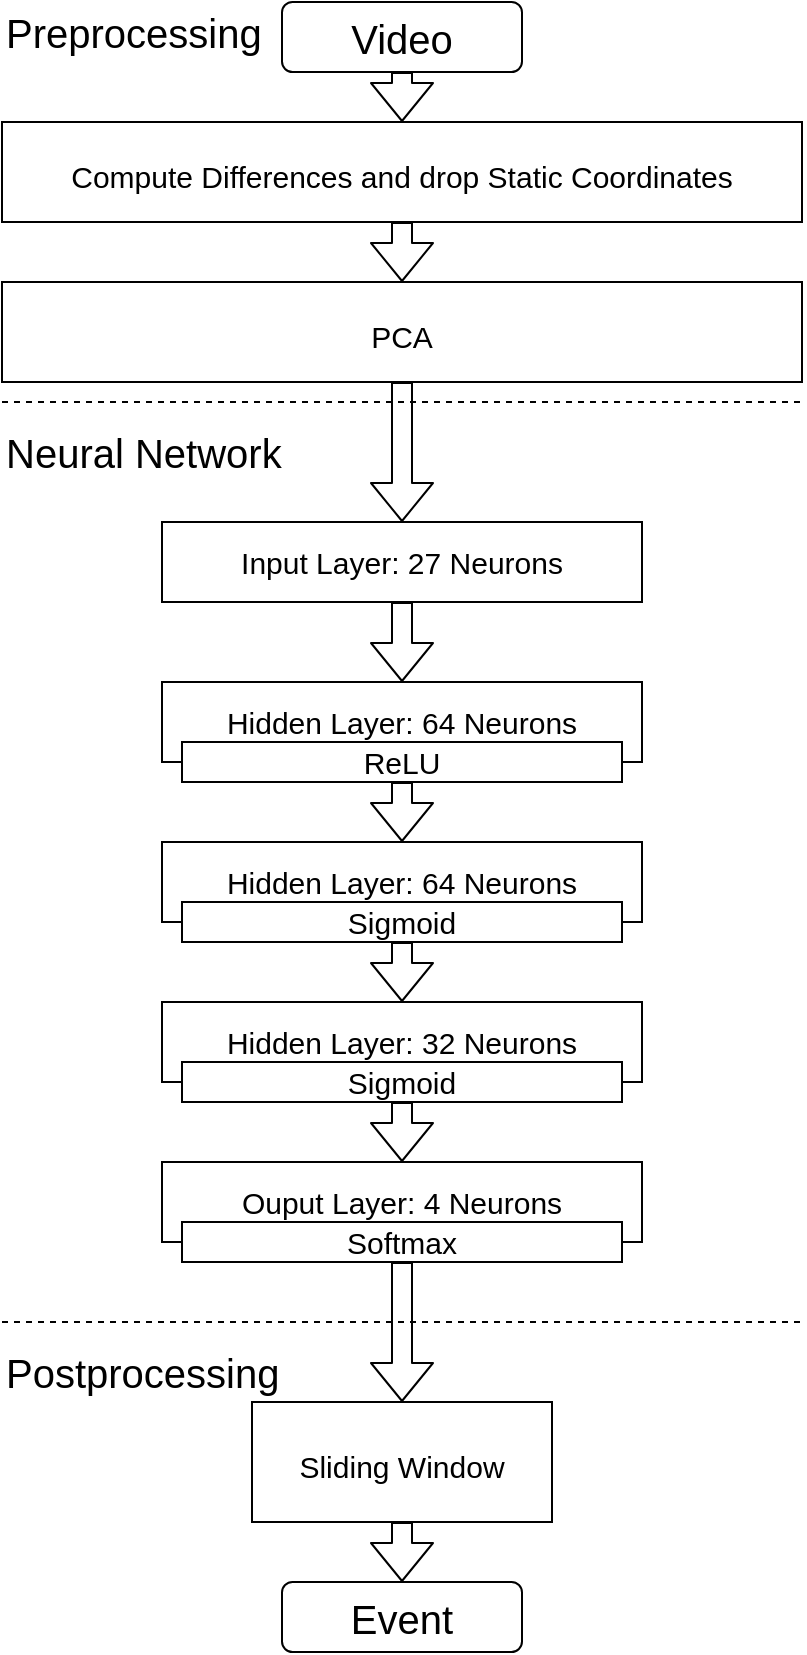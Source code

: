 <mxfile version="17.2.4"><diagram id="fdzqgcDXt7u4eTnAlkU-" name="Page-1"><mxGraphModel dx="1038" dy="536" grid="1" gridSize="10" guides="1" tooltips="1" connect="1" arrows="1" fold="1" page="1" pageScale="1" pageWidth="827" pageHeight="1169" math="0" shadow="0"><root><mxCell id="0"/><mxCell id="1" parent="0"/><mxCell id="Rn6eDhSczW2G0Du7scqo-4" value="&lt;font style=&quot;font-size: 15px&quot;&gt;Hidden Layer: 64 Neurons&lt;/font&gt;" style="rounded=0;whiteSpace=wrap;html=1;rotation=0;" vertex="1" parent="1"><mxGeometry x="320" y="340" width="240" height="40" as="geometry"/></mxCell><mxCell id="Rn6eDhSczW2G0Du7scqo-6" value="&lt;font style=&quot;font-size: 15px&quot;&gt;Input Layer: 27 Neurons&lt;/font&gt;" style="rounded=0;whiteSpace=wrap;html=1;rotation=0;" vertex="1" parent="1"><mxGeometry x="320" y="260" width="240" height="40" as="geometry"/></mxCell><mxCell id="Rn6eDhSczW2G0Du7scqo-7" value="&lt;font style=&quot;font-size: 15px&quot;&gt;Hidden Layer: 64 Neurons&lt;/font&gt;" style="rounded=0;whiteSpace=wrap;html=1;rotation=0;" vertex="1" parent="1"><mxGeometry x="320" y="420" width="240" height="40" as="geometry"/></mxCell><mxCell id="Rn6eDhSczW2G0Du7scqo-8" value="&lt;font style=&quot;font-size: 15px&quot;&gt;Hidden Layer: 32 Neurons&lt;/font&gt;" style="rounded=0;whiteSpace=wrap;html=1;rotation=0;" vertex="1" parent="1"><mxGeometry x="320" y="500" width="240" height="40" as="geometry"/></mxCell><mxCell id="Rn6eDhSczW2G0Du7scqo-9" value="" style="endArrow=none;dashed=1;html=1;rounded=1;" edge="1" parent="1"><mxGeometry width="50" height="50" relative="1" as="geometry"><mxPoint x="240" y="200" as="sourcePoint"/><mxPoint x="640" y="200" as="targetPoint"/></mxGeometry></mxCell><mxCell id="Rn6eDhSczW2G0Du7scqo-10" value="&lt;font style=&quot;font-size: 15px&quot;&gt;Ouput Layer: 4 Neurons&lt;/font&gt;" style="rounded=0;whiteSpace=wrap;html=1;rotation=0;" vertex="1" parent="1"><mxGeometry x="320" y="580" width="240" height="40" as="geometry"/></mxCell><mxCell id="Rn6eDhSczW2G0Du7scqo-12" value="&lt;font style=&quot;font-size: 15px&quot;&gt;ReLU&lt;/font&gt;" style="rounded=0;whiteSpace=wrap;html=1;" vertex="1" parent="1"><mxGeometry x="330" y="370" width="220" height="20" as="geometry"/></mxCell><mxCell id="Rn6eDhSczW2G0Du7scqo-13" value="&lt;font style=&quot;font-size: 15px&quot;&gt;Sigmoid&lt;/font&gt;" style="rounded=0;whiteSpace=wrap;html=1;" vertex="1" parent="1"><mxGeometry x="330" y="450" width="220" height="20" as="geometry"/></mxCell><mxCell id="Rn6eDhSczW2G0Du7scqo-14" value="&lt;font style=&quot;font-size: 15px&quot;&gt;Sigmoid&lt;/font&gt;" style="rounded=0;whiteSpace=wrap;html=1;" vertex="1" parent="1"><mxGeometry x="330" y="530" width="220" height="20" as="geometry"/></mxCell><mxCell id="Rn6eDhSczW2G0Du7scqo-15" value="&lt;font style=&quot;font-size: 15px&quot;&gt;Softmax&lt;/font&gt;" style="rounded=0;whiteSpace=wrap;html=1;" vertex="1" parent="1"><mxGeometry x="330" y="610" width="220" height="20" as="geometry"/></mxCell><mxCell id="Rn6eDhSczW2G0Du7scqo-16" value="&lt;div align=&quot;left&quot;&gt;&lt;font style=&quot;font-size: 20px&quot;&gt;Neural Network&lt;/font&gt;&lt;/div&gt;" style="text;html=1;strokeColor=none;fillColor=none;align=left;verticalAlign=middle;whiteSpace=wrap;rounded=0;" vertex="1" parent="1"><mxGeometry x="240" y="210" width="150" height="30" as="geometry"/></mxCell><mxCell id="Rn6eDhSczW2G0Du7scqo-18" value="&lt;div align=&quot;left&quot;&gt;&lt;font style=&quot;font-size: 20px&quot;&gt;Preprocessing&lt;/font&gt;&lt;/div&gt;" style="text;html=1;strokeColor=none;fillColor=none;align=left;verticalAlign=middle;whiteSpace=wrap;rounded=0;" vertex="1" parent="1"><mxGeometry x="240" width="150" height="30" as="geometry"/></mxCell><mxCell id="Rn6eDhSczW2G0Du7scqo-19" value="" style="shape=flexArrow;endArrow=classic;html=1;rounded=1;fontSize=20;entryX=0.5;entryY=0;entryDx=0;entryDy=0;exitX=0.5;exitY=1;exitDx=0;exitDy=0;" edge="1" parent="1" source="Rn6eDhSczW2G0Du7scqo-6" target="Rn6eDhSczW2G0Du7scqo-4"><mxGeometry width="50" height="50" relative="1" as="geometry"><mxPoint x="560" y="365" as="sourcePoint"/><mxPoint x="610" y="315" as="targetPoint"/></mxGeometry></mxCell><mxCell id="Rn6eDhSczW2G0Du7scqo-20" value="" style="shape=flexArrow;endArrow=classic;html=1;rounded=1;fontSize=20;exitX=0.5;exitY=1;exitDx=0;exitDy=0;" edge="1" parent="1" source="Rn6eDhSczW2G0Du7scqo-12" target="Rn6eDhSczW2G0Du7scqo-7"><mxGeometry width="50" height="50" relative="1" as="geometry"><mxPoint x="660" y="410" as="sourcePoint"/><mxPoint x="660" y="450" as="targetPoint"/></mxGeometry></mxCell><mxCell id="Rn6eDhSczW2G0Du7scqo-21" value="" style="shape=flexArrow;endArrow=classic;html=1;rounded=1;fontSize=20;exitX=0.5;exitY=1;exitDx=0;exitDy=0;entryX=0.5;entryY=0;entryDx=0;entryDy=0;" edge="1" parent="1" source="Rn6eDhSczW2G0Du7scqo-13" target="Rn6eDhSczW2G0Du7scqo-8"><mxGeometry width="50" height="50" relative="1" as="geometry"><mxPoint x="450" y="400" as="sourcePoint"/><mxPoint x="450" y="430" as="targetPoint"/></mxGeometry></mxCell><mxCell id="Rn6eDhSczW2G0Du7scqo-22" value="" style="shape=flexArrow;endArrow=classic;html=1;rounded=1;fontSize=20;exitX=0.5;exitY=1;exitDx=0;exitDy=0;entryX=0.5;entryY=0;entryDx=0;entryDy=0;" edge="1" parent="1" source="Rn6eDhSczW2G0Du7scqo-14" target="Rn6eDhSczW2G0Du7scqo-10"><mxGeometry width="50" height="50" relative="1" as="geometry"><mxPoint x="520" y="555" as="sourcePoint"/><mxPoint x="690" y="585" as="targetPoint"/></mxGeometry></mxCell><mxCell id="Rn6eDhSczW2G0Du7scqo-24" value="Video" style="rounded=1;whiteSpace=wrap;html=1;fontSize=20;" vertex="1" parent="1"><mxGeometry x="380" width="120" height="35" as="geometry"/></mxCell><mxCell id="Rn6eDhSczW2G0Du7scqo-25" value="&lt;font style=&quot;font-size: 15px&quot;&gt;Compute Differences and drop Static Coordinates&lt;/font&gt;" style="rounded=0;whiteSpace=wrap;html=1;fontSize=20;" vertex="1" parent="1"><mxGeometry x="240" y="60" width="400" height="50" as="geometry"/></mxCell><mxCell id="Rn6eDhSczW2G0Du7scqo-26" value="" style="shape=flexArrow;endArrow=classic;html=1;rounded=1;fontSize=20;exitX=0.5;exitY=1;exitDx=0;exitDy=0;entryX=0.5;entryY=0;entryDx=0;entryDy=0;" edge="1" parent="1" source="Rn6eDhSczW2G0Du7scqo-24" target="Rn6eDhSczW2G0Du7scqo-25"><mxGeometry width="50" height="50" relative="1" as="geometry"><mxPoint x="450" y="265" as="sourcePoint"/><mxPoint x="440" y="50" as="targetPoint"/></mxGeometry></mxCell><mxCell id="Rn6eDhSczW2G0Du7scqo-27" value="&lt;font style=&quot;font-size: 15px&quot;&gt;PCA&lt;/font&gt;" style="rounded=0;whiteSpace=wrap;html=1;fontSize=20;" vertex="1" parent="1"><mxGeometry x="240" y="140" width="400" height="50" as="geometry"/></mxCell><mxCell id="Rn6eDhSczW2G0Du7scqo-28" value="" style="shape=flexArrow;endArrow=classic;html=1;rounded=1;fontSize=20;exitX=0.5;exitY=1;exitDx=0;exitDy=0;entryX=0.5;entryY=0;entryDx=0;entryDy=0;" edge="1" parent="1" source="Rn6eDhSczW2G0Du7scqo-25" target="Rn6eDhSczW2G0Du7scqo-27"><mxGeometry width="50" height="50" relative="1" as="geometry"><mxPoint x="450" y="45" as="sourcePoint"/><mxPoint x="450" y="70" as="targetPoint"/></mxGeometry></mxCell><mxCell id="Rn6eDhSczW2G0Du7scqo-29" value="" style="shape=flexArrow;endArrow=classic;html=1;rounded=1;fontSize=20;exitX=0.5;exitY=1;exitDx=0;exitDy=0;entryX=0.5;entryY=0;entryDx=0;entryDy=0;" edge="1" parent="1" source="Rn6eDhSczW2G0Du7scqo-27" target="Rn6eDhSczW2G0Du7scqo-6"><mxGeometry width="50" height="50" relative="1" as="geometry"><mxPoint x="450" y="120" as="sourcePoint"/><mxPoint x="450" y="150" as="targetPoint"/></mxGeometry></mxCell><mxCell id="Rn6eDhSczW2G0Du7scqo-30" value="" style="endArrow=none;dashed=1;html=1;rounded=1;" edge="1" parent="1"><mxGeometry width="50" height="50" relative="1" as="geometry"><mxPoint x="240" y="660" as="sourcePoint"/><mxPoint x="640" y="660" as="targetPoint"/></mxGeometry></mxCell><mxCell id="Rn6eDhSczW2G0Du7scqo-31" value="&lt;font style=&quot;font-size: 20px&quot;&gt;Postprocessing&lt;/font&gt;" style="text;html=1;strokeColor=none;fillColor=none;align=left;verticalAlign=middle;whiteSpace=wrap;rounded=0;" vertex="1" parent="1"><mxGeometry x="240" y="670" width="150" height="30" as="geometry"/></mxCell><mxCell id="Rn6eDhSczW2G0Du7scqo-32" value="&lt;font style=&quot;font-size: 15px&quot;&gt;Sliding&lt;/font&gt;&lt;font style=&quot;font-size: 15px&quot;&gt; &lt;font style=&quot;font-size: 15px&quot;&gt;Window&lt;/font&gt;&lt;/font&gt;" style="rounded=0;whiteSpace=wrap;html=1;fontSize=20;" vertex="1" parent="1"><mxGeometry x="365" y="700" width="150" height="60" as="geometry"/></mxCell><mxCell id="Rn6eDhSczW2G0Du7scqo-33" value="&lt;div&gt;Event&lt;/div&gt;" style="rounded=1;whiteSpace=wrap;html=1;fontSize=20;" vertex="1" parent="1"><mxGeometry x="380" y="790" width="120" height="35" as="geometry"/></mxCell><mxCell id="Rn6eDhSczW2G0Du7scqo-34" value="" style="shape=flexArrow;endArrow=classic;html=1;rounded=1;fontSize=20;exitX=0.5;exitY=1;exitDx=0;exitDy=0;entryX=0.5;entryY=0;entryDx=0;entryDy=0;" edge="1" parent="1" source="Rn6eDhSczW2G0Du7scqo-15" target="Rn6eDhSczW2G0Du7scqo-32"><mxGeometry width="50" height="50" relative="1" as="geometry"><mxPoint x="450" y="560" as="sourcePoint"/><mxPoint x="450" y="590" as="targetPoint"/></mxGeometry></mxCell><mxCell id="Rn6eDhSczW2G0Du7scqo-35" value="" style="shape=flexArrow;endArrow=classic;html=1;rounded=1;fontSize=20;exitX=0.5;exitY=1;exitDx=0;exitDy=0;entryX=0.5;entryY=0;entryDx=0;entryDy=0;" edge="1" parent="1" source="Rn6eDhSczW2G0Du7scqo-32" target="Rn6eDhSczW2G0Du7scqo-33"><mxGeometry width="50" height="50" relative="1" as="geometry"><mxPoint x="460" y="570" as="sourcePoint"/><mxPoint x="460" y="600" as="targetPoint"/></mxGeometry></mxCell></root></mxGraphModel></diagram></mxfile>